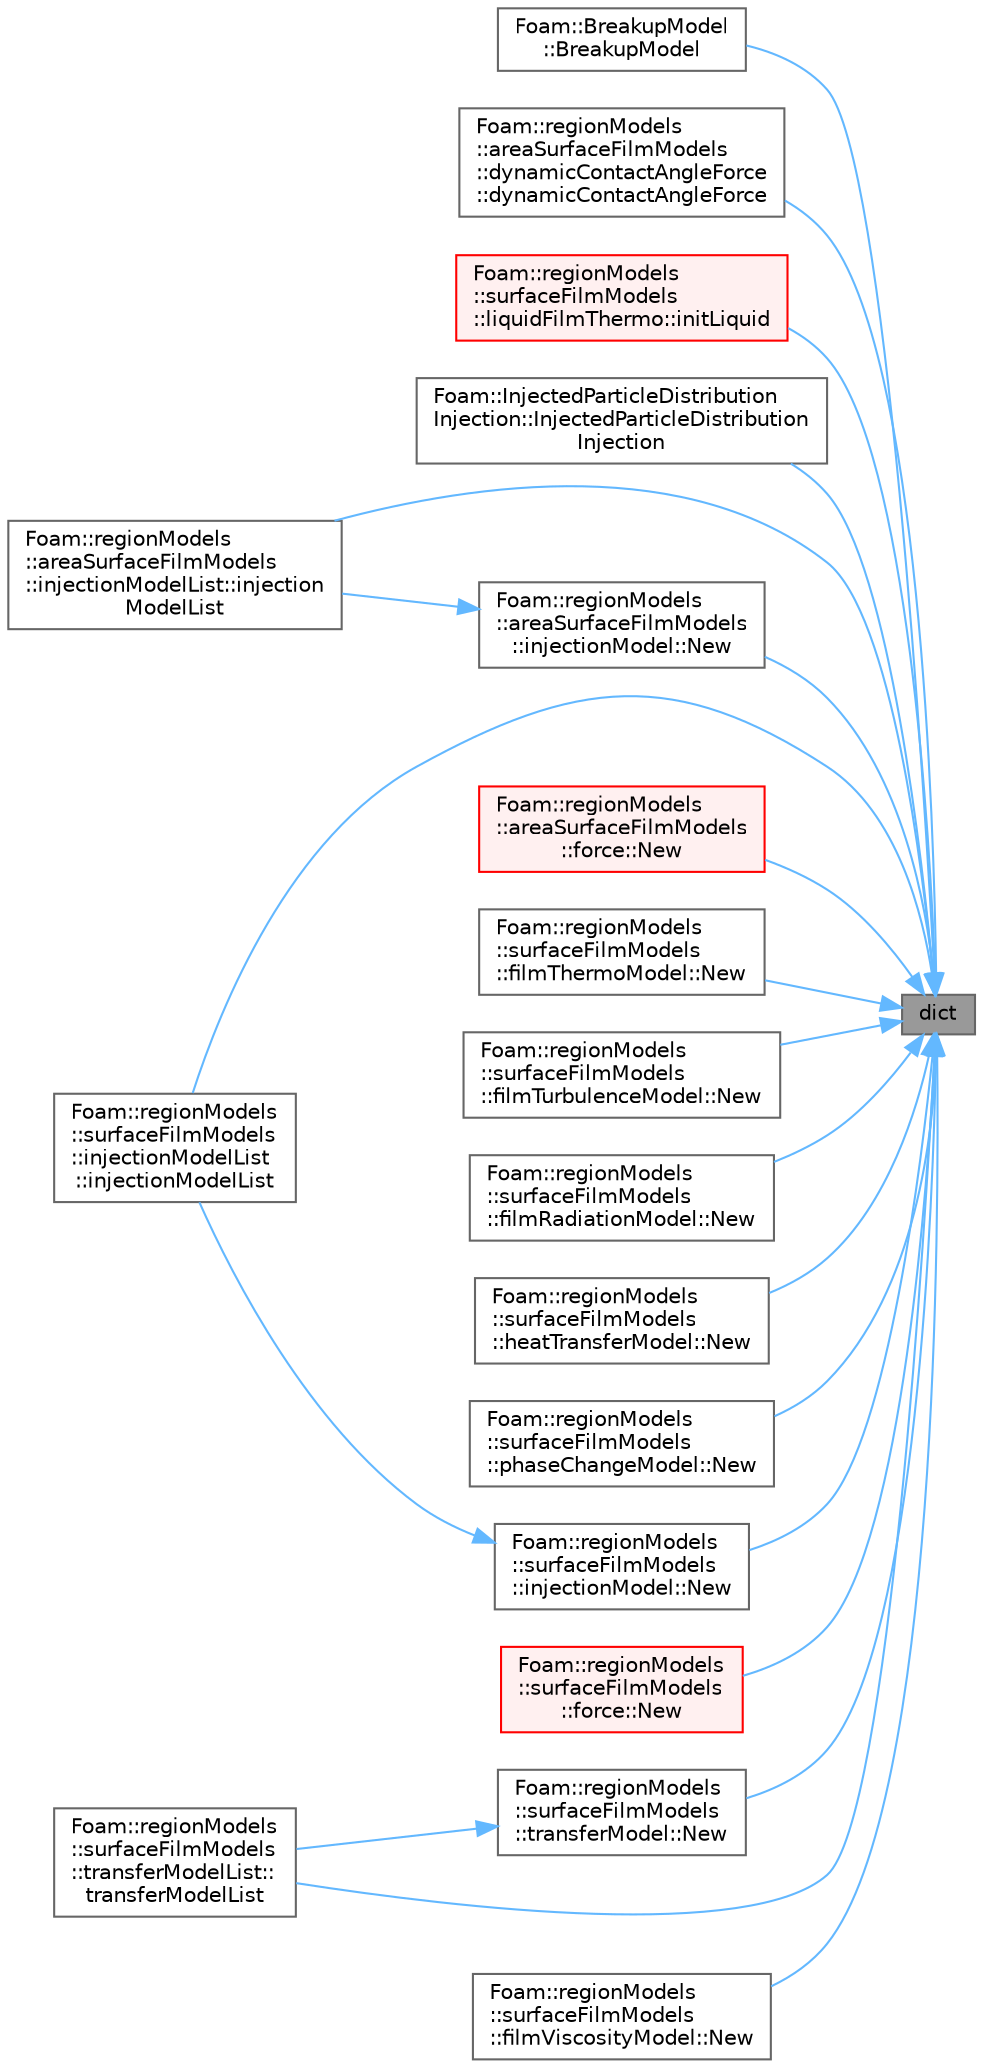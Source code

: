 digraph "dict"
{
 // LATEX_PDF_SIZE
  bgcolor="transparent";
  edge [fontname=Helvetica,fontsize=10,labelfontname=Helvetica,labelfontsize=10];
  node [fontname=Helvetica,fontsize=10,shape=box,height=0.2,width=0.4];
  rankdir="RL";
  Node1 [id="Node000001",label="dict",height=0.2,width=0.4,color="gray40", fillcolor="grey60", style="filled", fontcolor="black",tooltip=" "];
  Node1 -> Node2 [id="edge1_Node000001_Node000002",dir="back",color="steelblue1",style="solid",tooltip=" "];
  Node2 [id="Node000002",label="Foam::BreakupModel\l::BreakupModel",height=0.2,width=0.4,color="grey40", fillcolor="white", style="filled",URL="$classFoam_1_1BreakupModel.html#ab2856d68c20c67bbca0d58338980ac3b",tooltip=" "];
  Node1 -> Node3 [id="edge2_Node000001_Node000003",dir="back",color="steelblue1",style="solid",tooltip=" "];
  Node3 [id="Node000003",label="Foam::regionModels\l::areaSurfaceFilmModels\l::dynamicContactAngleForce\l::dynamicContactAngleForce",height=0.2,width=0.4,color="grey40", fillcolor="white", style="filled",URL="$classFoam_1_1regionModels_1_1areaSurfaceFilmModels_1_1dynamicContactAngleForce.html#acc928c14ba879d050e91525df93bc1fa",tooltip=" "];
  Node1 -> Node4 [id="edge3_Node000001_Node000004",dir="back",color="steelblue1",style="solid",tooltip=" "];
  Node4 [id="Node000004",label="Foam::regionModels\l::surfaceFilmModels\l::liquidFilmThermo::initLiquid",height=0.2,width=0.4,color="red", fillcolor="#FFF0F0", style="filled",URL="$classFoam_1_1regionModels_1_1surfaceFilmModels_1_1liquidFilmThermo.html#a5673e50c4f933c26fce60fdc3fb74323",tooltip=" "];
  Node1 -> Node6 [id="edge4_Node000001_Node000006",dir="back",color="steelblue1",style="solid",tooltip=" "];
  Node6 [id="Node000006",label="Foam::InjectedParticleDistribution\lInjection::InjectedParticleDistribution\lInjection",height=0.2,width=0.4,color="grey40", fillcolor="white", style="filled",URL="$classFoam_1_1InjectedParticleDistributionInjection.html#a1024f39d45b74d2e3c6c0c3ba74da8b2",tooltip=" "];
  Node1 -> Node7 [id="edge5_Node000001_Node000007",dir="back",color="steelblue1",style="solid",tooltip=" "];
  Node7 [id="Node000007",label="Foam::regionModels\l::areaSurfaceFilmModels\l::injectionModelList::injection\lModelList",height=0.2,width=0.4,color="grey40", fillcolor="white", style="filled",URL="$classFoam_1_1regionModels_1_1areaSurfaceFilmModels_1_1injectionModelList.html#ab5a708f2732af560ecd955dfaac7e666",tooltip=" "];
  Node1 -> Node8 [id="edge6_Node000001_Node000008",dir="back",color="steelblue1",style="solid",tooltip=" "];
  Node8 [id="Node000008",label="Foam::regionModels\l::surfaceFilmModels\l::injectionModelList\l::injectionModelList",height=0.2,width=0.4,color="grey40", fillcolor="white", style="filled",URL="$classFoam_1_1regionModels_1_1surfaceFilmModels_1_1injectionModelList.html#a0ef507859573d2751b47f7a134f0c1e8",tooltip=" "];
  Node1 -> Node9 [id="edge7_Node000001_Node000009",dir="back",color="steelblue1",style="solid",tooltip=" "];
  Node9 [id="Node000009",label="Foam::regionModels\l::areaSurfaceFilmModels\l::injectionModel::New",height=0.2,width=0.4,color="grey40", fillcolor="white", style="filled",URL="$classFoam_1_1regionModels_1_1areaSurfaceFilmModels_1_1injectionModel.html#a7f94ce4a7bf0f22bcfbec3234a85a125",tooltip=" "];
  Node9 -> Node7 [id="edge8_Node000009_Node000007",dir="back",color="steelblue1",style="solid",tooltip=" "];
  Node1 -> Node10 [id="edge9_Node000001_Node000010",dir="back",color="steelblue1",style="solid",tooltip=" "];
  Node10 [id="Node000010",label="Foam::regionModels\l::areaSurfaceFilmModels\l::force::New",height=0.2,width=0.4,color="red", fillcolor="#FFF0F0", style="filled",URL="$classFoam_1_1regionModels_1_1areaSurfaceFilmModels_1_1force.html#a43f327da8ec1f43d97ef082809128e92",tooltip=" "];
  Node1 -> Node12 [id="edge10_Node000001_Node000012",dir="back",color="steelblue1",style="solid",tooltip=" "];
  Node12 [id="Node000012",label="Foam::regionModels\l::surfaceFilmModels\l::filmThermoModel::New",height=0.2,width=0.4,color="grey40", fillcolor="white", style="filled",URL="$classFoam_1_1regionModels_1_1surfaceFilmModels_1_1filmThermoModel.html#a6eaa37e4c2def5f48a419a3ecbf15fea",tooltip=" "];
  Node1 -> Node13 [id="edge11_Node000001_Node000013",dir="back",color="steelblue1",style="solid",tooltip=" "];
  Node13 [id="Node000013",label="Foam::regionModels\l::surfaceFilmModels\l::filmTurbulenceModel::New",height=0.2,width=0.4,color="grey40", fillcolor="white", style="filled",URL="$classFoam_1_1regionModels_1_1surfaceFilmModels_1_1filmTurbulenceModel.html#a1dac11bfefd3ce517fe8d73c9bd446a3",tooltip=" "];
  Node1 -> Node14 [id="edge12_Node000001_Node000014",dir="back",color="steelblue1",style="solid",tooltip=" "];
  Node14 [id="Node000014",label="Foam::regionModels\l::surfaceFilmModels\l::filmRadiationModel::New",height=0.2,width=0.4,color="grey40", fillcolor="white", style="filled",URL="$classFoam_1_1regionModels_1_1surfaceFilmModels_1_1filmRadiationModel.html#a2c17d2df9f617898abfda572d924144e",tooltip=" "];
  Node1 -> Node15 [id="edge13_Node000001_Node000015",dir="back",color="steelblue1",style="solid",tooltip=" "];
  Node15 [id="Node000015",label="Foam::regionModels\l::surfaceFilmModels\l::heatTransferModel::New",height=0.2,width=0.4,color="grey40", fillcolor="white", style="filled",URL="$classFoam_1_1regionModels_1_1surfaceFilmModels_1_1heatTransferModel.html#aa161945f26b65997528f3334d8316699",tooltip=" "];
  Node1 -> Node16 [id="edge14_Node000001_Node000016",dir="back",color="steelblue1",style="solid",tooltip=" "];
  Node16 [id="Node000016",label="Foam::regionModels\l::surfaceFilmModels\l::phaseChangeModel::New",height=0.2,width=0.4,color="grey40", fillcolor="white", style="filled",URL="$classFoam_1_1regionModels_1_1surfaceFilmModels_1_1phaseChangeModel.html#a1028f14607a0b267f0159cc00b3e2335",tooltip=" "];
  Node1 -> Node17 [id="edge15_Node000001_Node000017",dir="back",color="steelblue1",style="solid",tooltip=" "];
  Node17 [id="Node000017",label="Foam::regionModels\l::surfaceFilmModels\l::injectionModel::New",height=0.2,width=0.4,color="grey40", fillcolor="white", style="filled",URL="$classFoam_1_1regionModels_1_1surfaceFilmModels_1_1injectionModel.html#aa36797671a93f1f2674853b78ab18e93",tooltip=" "];
  Node17 -> Node8 [id="edge16_Node000017_Node000008",dir="back",color="steelblue1",style="solid",tooltip=" "];
  Node1 -> Node18 [id="edge17_Node000001_Node000018",dir="back",color="steelblue1",style="solid",tooltip=" "];
  Node18 [id="Node000018",label="Foam::regionModels\l::surfaceFilmModels\l::force::New",height=0.2,width=0.4,color="red", fillcolor="#FFF0F0", style="filled",URL="$classFoam_1_1regionModels_1_1surfaceFilmModels_1_1force.html#ad53a5facfa3a8455a5e34067945ae4cf",tooltip=" "];
  Node1 -> Node20 [id="edge18_Node000001_Node000020",dir="back",color="steelblue1",style="solid",tooltip=" "];
  Node20 [id="Node000020",label="Foam::regionModels\l::surfaceFilmModels\l::transferModel::New",height=0.2,width=0.4,color="grey40", fillcolor="white", style="filled",URL="$classFoam_1_1regionModels_1_1surfaceFilmModels_1_1transferModel.html#ae230b4315db475ae1d15a5f36aeb2739",tooltip=" "];
  Node20 -> Node21 [id="edge19_Node000020_Node000021",dir="back",color="steelblue1",style="solid",tooltip=" "];
  Node21 [id="Node000021",label="Foam::regionModels\l::surfaceFilmModels\l::transferModelList::\ltransferModelList",height=0.2,width=0.4,color="grey40", fillcolor="white", style="filled",URL="$classFoam_1_1regionModels_1_1surfaceFilmModels_1_1transferModelList.html#a4d10c2561636615db198388ebec85f65",tooltip=" "];
  Node1 -> Node22 [id="edge20_Node000001_Node000022",dir="back",color="steelblue1",style="solid",tooltip=" "];
  Node22 [id="Node000022",label="Foam::regionModels\l::surfaceFilmModels\l::filmViscosityModel::New",height=0.2,width=0.4,color="grey40", fillcolor="white", style="filled",URL="$classFoam_1_1regionModels_1_1surfaceFilmModels_1_1filmViscosityModel.html#ae034a57afcb6a599518c9dc4cca4d346",tooltip=" "];
  Node1 -> Node21 [id="edge21_Node000001_Node000021",dir="back",color="steelblue1",style="solid",tooltip=" "];
}
